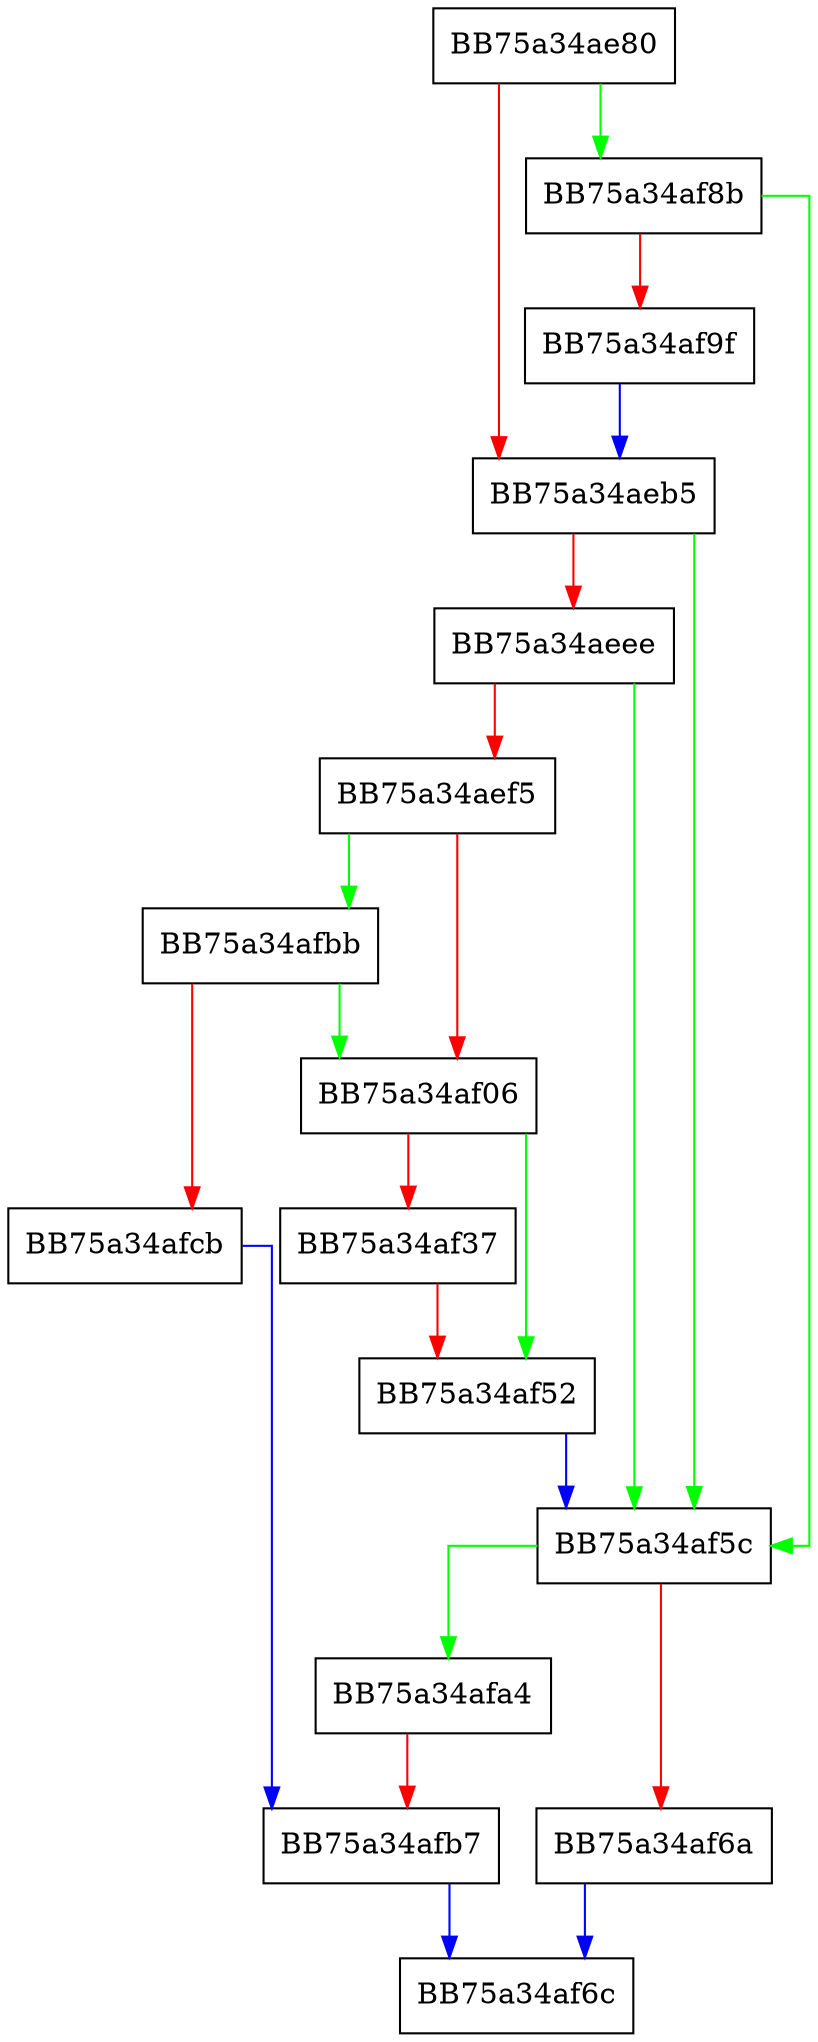 digraph handle_page_exception {
  node [shape="box"];
  graph [splines=ortho];
  BB75a34ae80 -> BB75a34af8b [color="green"];
  BB75a34ae80 -> BB75a34aeb5 [color="red"];
  BB75a34aeb5 -> BB75a34af5c [color="green"];
  BB75a34aeb5 -> BB75a34aeee [color="red"];
  BB75a34aeee -> BB75a34af5c [color="green"];
  BB75a34aeee -> BB75a34aef5 [color="red"];
  BB75a34aef5 -> BB75a34afbb [color="green"];
  BB75a34aef5 -> BB75a34af06 [color="red"];
  BB75a34af06 -> BB75a34af52 [color="green"];
  BB75a34af06 -> BB75a34af37 [color="red"];
  BB75a34af37 -> BB75a34af52 [color="red"];
  BB75a34af52 -> BB75a34af5c [color="blue"];
  BB75a34af5c -> BB75a34afa4 [color="green"];
  BB75a34af5c -> BB75a34af6a [color="red"];
  BB75a34af6a -> BB75a34af6c [color="blue"];
  BB75a34af8b -> BB75a34af5c [color="green"];
  BB75a34af8b -> BB75a34af9f [color="red"];
  BB75a34af9f -> BB75a34aeb5 [color="blue"];
  BB75a34afa4 -> BB75a34afb7 [color="red"];
  BB75a34afb7 -> BB75a34af6c [color="blue"];
  BB75a34afbb -> BB75a34af06 [color="green"];
  BB75a34afbb -> BB75a34afcb [color="red"];
  BB75a34afcb -> BB75a34afb7 [color="blue"];
}
